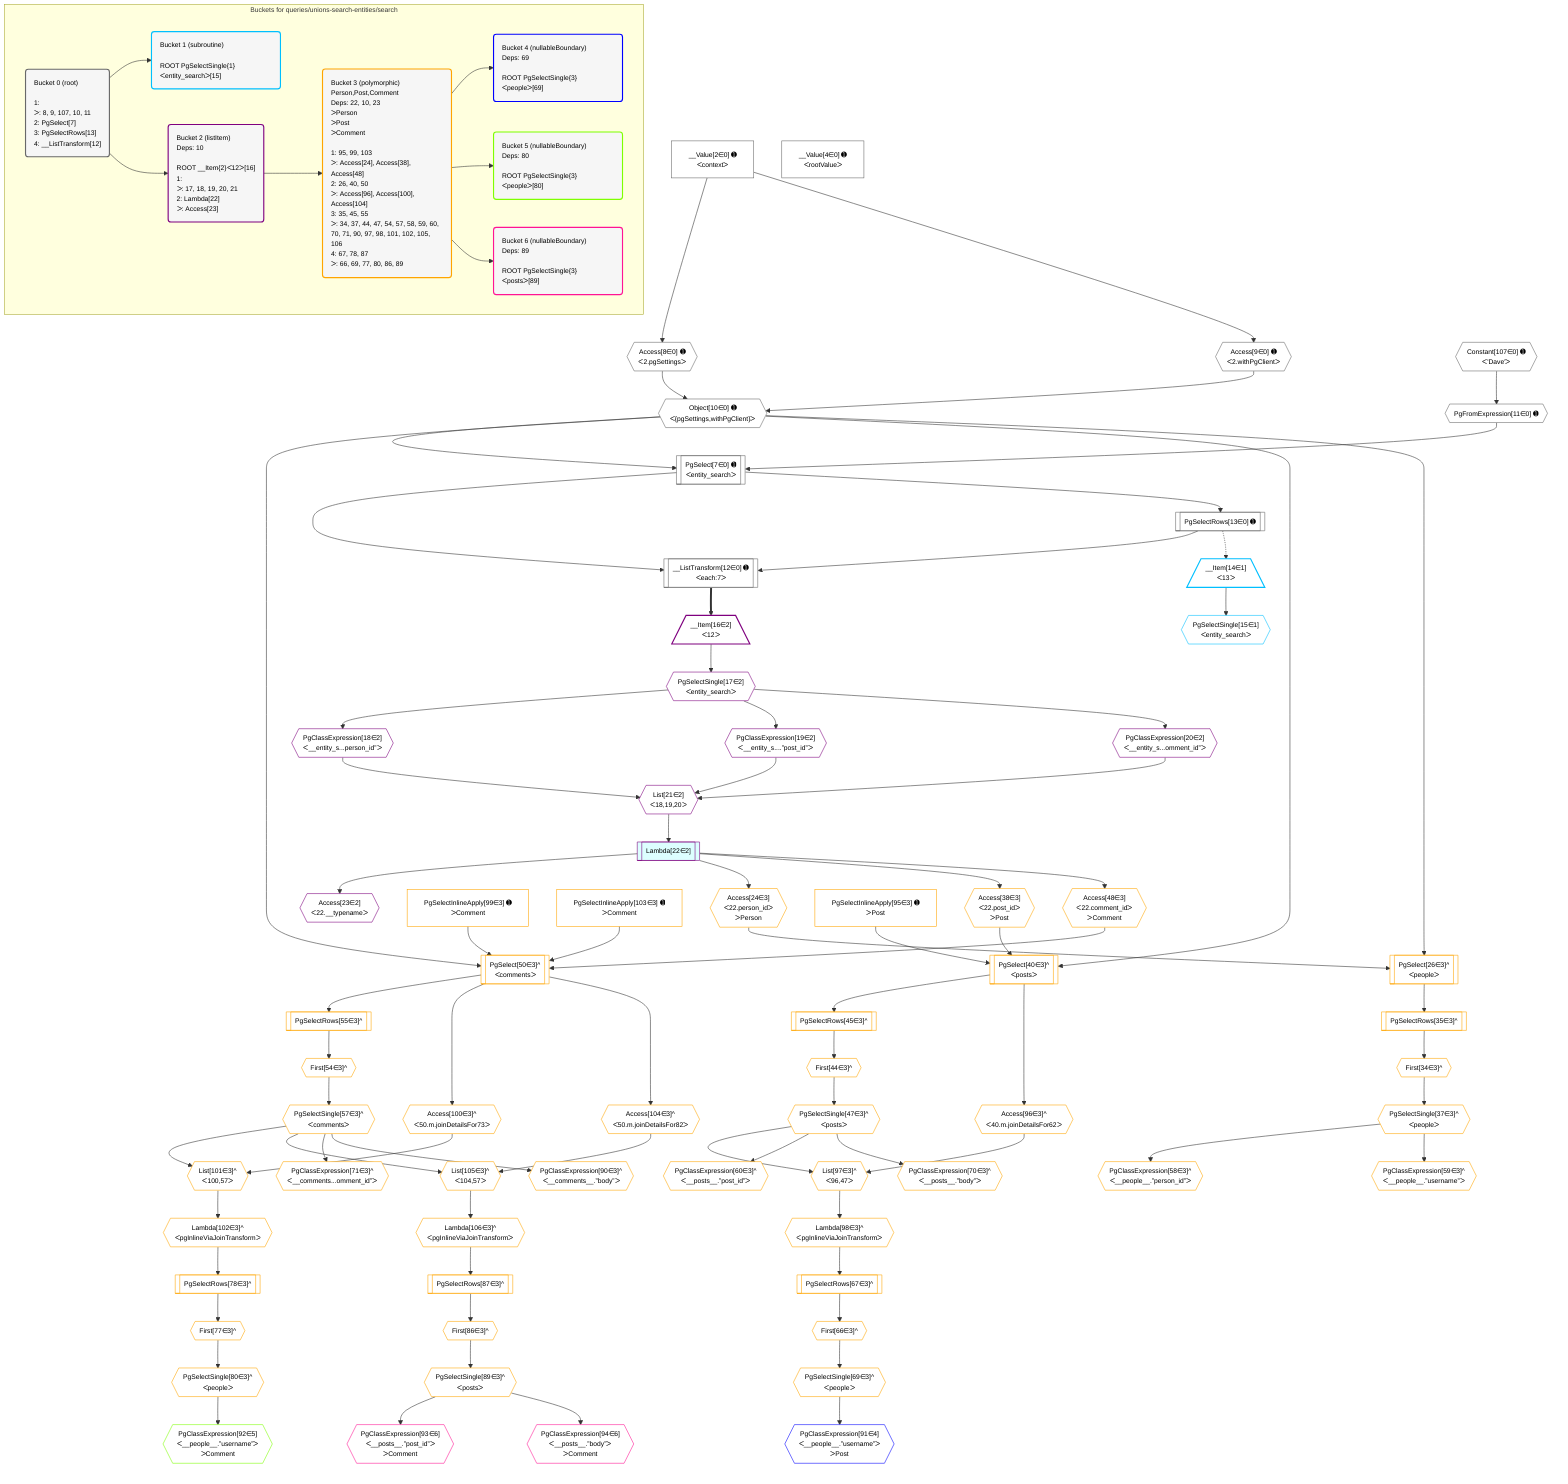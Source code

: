 %%{init: {'themeVariables': { 'fontSize': '12px'}}}%%
graph TD
    classDef path fill:#eee,stroke:#000,color:#000
    classDef plan fill:#fff,stroke-width:1px,color:#000
    classDef itemplan fill:#fff,stroke-width:2px,color:#000
    classDef unbatchedplan fill:#dff,stroke-width:1px,color:#000
    classDef sideeffectplan fill:#fcc,stroke-width:2px,color:#000
    classDef bucket fill:#f6f6f6,color:#000,stroke-width:2px,text-align:left

    subgraph "Buckets for queries/unions-search-entities/search"
    Bucket0("Bucket 0 (root)<br /><br />1: <br />ᐳ: 8, 9, 107, 10, 11<br />2: PgSelect[7]<br />3: PgSelectRows[13]<br />4: __ListTransform[12]"):::bucket
    Bucket1("Bucket 1 (subroutine)<br /><br />ROOT PgSelectSingle{1}ᐸentity_searchᐳ[15]"):::bucket
    Bucket2("Bucket 2 (listItem)<br />Deps: 10<br /><br />ROOT __Item{2}ᐸ12ᐳ[16]<br />1: <br />ᐳ: 17, 18, 19, 20, 21<br />2: Lambda[22]<br />ᐳ: Access[23]"):::bucket
    Bucket3("Bucket 3 (polymorphic)<br />Person,Post,Comment<br />Deps: 22, 10, 23<br />ᐳPerson<br />ᐳPost<br />ᐳComment<br /><br />1: 95, 99, 103<br />ᐳ: Access[24], Access[38], Access[48]<br />2: 26, 40, 50<br />ᐳ: Access[96], Access[100], Access[104]<br />3: 35, 45, 55<br />ᐳ: 34, 37, 44, 47, 54, 57, 58, 59, 60, 70, 71, 90, 97, 98, 101, 102, 105, 106<br />4: 67, 78, 87<br />ᐳ: 66, 69, 77, 80, 86, 89"):::bucket
    Bucket4("Bucket 4 (nullableBoundary)<br />Deps: 69<br /><br />ROOT PgSelectSingle{3}ᐸpeopleᐳ[69]"):::bucket
    Bucket5("Bucket 5 (nullableBoundary)<br />Deps: 80<br /><br />ROOT PgSelectSingle{3}ᐸpeopleᐳ[80]"):::bucket
    Bucket6("Bucket 6 (nullableBoundary)<br />Deps: 89<br /><br />ROOT PgSelectSingle{3}ᐸpostsᐳ[89]"):::bucket
    end
    Bucket0 --> Bucket1 & Bucket2
    Bucket2 --> Bucket3
    Bucket3 --> Bucket4 & Bucket5 & Bucket6

    %% plan dependencies
    PgSelect7[["PgSelect[7∈0] ➊<br />ᐸentity_searchᐳ"]]:::plan
    Object10{{"Object[10∈0] ➊<br />ᐸ{pgSettings,withPgClient}ᐳ"}}:::plan
    PgFromExpression11{{"PgFromExpression[11∈0] ➊"}}:::plan
    Object10 & PgFromExpression11 --> PgSelect7
    Access8{{"Access[8∈0] ➊<br />ᐸ2.pgSettingsᐳ"}}:::plan
    Access9{{"Access[9∈0] ➊<br />ᐸ2.withPgClientᐳ"}}:::plan
    Access8 & Access9 --> Object10
    __ListTransform12[["__ListTransform[12∈0] ➊<br />ᐸeach:7ᐳ"]]:::plan
    PgSelectRows13[["PgSelectRows[13∈0] ➊"]]:::plan
    PgSelectRows13 & PgSelect7 --> __ListTransform12
    __Value2["__Value[2∈0] ➊<br />ᐸcontextᐳ"]:::plan
    __Value2 --> Access8
    __Value2 --> Access9
    Constant107{{"Constant[107∈0] ➊<br />ᐸ'Dave'ᐳ"}}:::plan
    Constant107 --> PgFromExpression11
    PgSelect7 --> PgSelectRows13
    __Value4["__Value[4∈0] ➊<br />ᐸrootValueᐳ"]:::plan
    __Item14[/"__Item[14∈1]<br />ᐸ13ᐳ"\]:::itemplan
    PgSelectRows13 -.-> __Item14
    PgSelectSingle15{{"PgSelectSingle[15∈1]<br />ᐸentity_searchᐳ"}}:::plan
    __Item14 --> PgSelectSingle15
    List21{{"List[21∈2]<br />ᐸ18,19,20ᐳ"}}:::plan
    PgClassExpression18{{"PgClassExpression[18∈2]<br />ᐸ__entity_s...person_id”ᐳ"}}:::plan
    PgClassExpression19{{"PgClassExpression[19∈2]<br />ᐸ__entity_s....”post_id”ᐳ"}}:::plan
    PgClassExpression20{{"PgClassExpression[20∈2]<br />ᐸ__entity_s...omment_id”ᐳ"}}:::plan
    PgClassExpression18 & PgClassExpression19 & PgClassExpression20 --> List21
    __Item16[/"__Item[16∈2]<br />ᐸ12ᐳ"\]:::itemplan
    __ListTransform12 ==> __Item16
    PgSelectSingle17{{"PgSelectSingle[17∈2]<br />ᐸentity_searchᐳ"}}:::plan
    __Item16 --> PgSelectSingle17
    PgSelectSingle17 --> PgClassExpression18
    PgSelectSingle17 --> PgClassExpression19
    PgSelectSingle17 --> PgClassExpression20
    Lambda22[["Lambda[22∈2]"]]:::unbatchedplan
    List21 --> Lambda22
    Access23{{"Access[23∈2]<br />ᐸ22.__typenameᐳ"}}:::plan
    Lambda22 --> Access23
    PgSelect50[["PgSelect[50∈3]^<br />ᐸcommentsᐳ"]]:::plan
    Access48{{"Access[48∈3]<br />ᐸ22.comment_idᐳ<br />ᐳComment"}}:::plan
    PgSelectInlineApply99["PgSelectInlineApply[99∈3] ➊<br />ᐳComment"]:::plan
    PgSelectInlineApply103["PgSelectInlineApply[103∈3] ➊<br />ᐳComment"]:::plan
    Object10 & Access48 & PgSelectInlineApply99 & PgSelectInlineApply103 --> PgSelect50
    PgSelect40[["PgSelect[40∈3]^<br />ᐸpostsᐳ"]]:::plan
    Access38{{"Access[38∈3]<br />ᐸ22.post_idᐳ<br />ᐳPost"}}:::plan
    PgSelectInlineApply95["PgSelectInlineApply[95∈3] ➊<br />ᐳPost"]:::plan
    Object10 & Access38 & PgSelectInlineApply95 --> PgSelect40
    PgSelect26[["PgSelect[26∈3]^<br />ᐸpeopleᐳ"]]:::plan
    Access24{{"Access[24∈3]<br />ᐸ22.person_idᐳ<br />ᐳPerson"}}:::plan
    Object10 & Access24 --> PgSelect26
    List97{{"List[97∈3]^<br />ᐸ96,47ᐳ"}}:::plan
    Access96{{"Access[96∈3]^<br />ᐸ40.m.joinDetailsFor62ᐳ"}}:::plan
    PgSelectSingle47{{"PgSelectSingle[47∈3]^<br />ᐸpostsᐳ"}}:::plan
    Access96 & PgSelectSingle47 --> List97
    List101{{"List[101∈3]^<br />ᐸ100,57ᐳ"}}:::plan
    Access100{{"Access[100∈3]^<br />ᐸ50.m.joinDetailsFor73ᐳ"}}:::plan
    PgSelectSingle57{{"PgSelectSingle[57∈3]^<br />ᐸcommentsᐳ"}}:::plan
    Access100 & PgSelectSingle57 --> List101
    List105{{"List[105∈3]^<br />ᐸ104,57ᐳ"}}:::plan
    Access104{{"Access[104∈3]^<br />ᐸ50.m.joinDetailsFor82ᐳ"}}:::plan
    Access104 & PgSelectSingle57 --> List105
    Lambda22 --> Access24
    First34{{"First[34∈3]^"}}:::plan
    PgSelectRows35[["PgSelectRows[35∈3]^"]]:::plan
    PgSelectRows35 --> First34
    PgSelect26 --> PgSelectRows35
    PgSelectSingle37{{"PgSelectSingle[37∈3]^<br />ᐸpeopleᐳ"}}:::plan
    First34 --> PgSelectSingle37
    Lambda22 --> Access38
    First44{{"First[44∈3]^"}}:::plan
    PgSelectRows45[["PgSelectRows[45∈3]^"]]:::plan
    PgSelectRows45 --> First44
    PgSelect40 --> PgSelectRows45
    First44 --> PgSelectSingle47
    Lambda22 --> Access48
    First54{{"First[54∈3]^"}}:::plan
    PgSelectRows55[["PgSelectRows[55∈3]^"]]:::plan
    PgSelectRows55 --> First54
    PgSelect50 --> PgSelectRows55
    First54 --> PgSelectSingle57
    PgClassExpression58{{"PgClassExpression[58∈3]^<br />ᐸ__people__.”person_id”ᐳ"}}:::plan
    PgSelectSingle37 --> PgClassExpression58
    PgClassExpression59{{"PgClassExpression[59∈3]^<br />ᐸ__people__.”username”ᐳ"}}:::plan
    PgSelectSingle37 --> PgClassExpression59
    PgClassExpression60{{"PgClassExpression[60∈3]^<br />ᐸ__posts__.”post_id”ᐳ"}}:::plan
    PgSelectSingle47 --> PgClassExpression60
    First66{{"First[66∈3]^"}}:::plan
    PgSelectRows67[["PgSelectRows[67∈3]^"]]:::plan
    PgSelectRows67 --> First66
    Lambda98{{"Lambda[98∈3]^<br />ᐸpgInlineViaJoinTransformᐳ"}}:::plan
    Lambda98 --> PgSelectRows67
    PgSelectSingle69{{"PgSelectSingle[69∈3]^<br />ᐸpeopleᐳ"}}:::plan
    First66 --> PgSelectSingle69
    PgClassExpression70{{"PgClassExpression[70∈3]^<br />ᐸ__posts__.”body”ᐳ"}}:::plan
    PgSelectSingle47 --> PgClassExpression70
    PgClassExpression71{{"PgClassExpression[71∈3]^<br />ᐸ__comments...omment_id”ᐳ"}}:::plan
    PgSelectSingle57 --> PgClassExpression71
    First77{{"First[77∈3]^"}}:::plan
    PgSelectRows78[["PgSelectRows[78∈3]^"]]:::plan
    PgSelectRows78 --> First77
    Lambda102{{"Lambda[102∈3]^<br />ᐸpgInlineViaJoinTransformᐳ"}}:::plan
    Lambda102 --> PgSelectRows78
    PgSelectSingle80{{"PgSelectSingle[80∈3]^<br />ᐸpeopleᐳ"}}:::plan
    First77 --> PgSelectSingle80
    First86{{"First[86∈3]^"}}:::plan
    PgSelectRows87[["PgSelectRows[87∈3]^"]]:::plan
    PgSelectRows87 --> First86
    Lambda106{{"Lambda[106∈3]^<br />ᐸpgInlineViaJoinTransformᐳ"}}:::plan
    Lambda106 --> PgSelectRows87
    PgSelectSingle89{{"PgSelectSingle[89∈3]^<br />ᐸpostsᐳ"}}:::plan
    First86 --> PgSelectSingle89
    PgClassExpression90{{"PgClassExpression[90∈3]^<br />ᐸ__comments__.”body”ᐳ"}}:::plan
    PgSelectSingle57 --> PgClassExpression90
    PgSelect40 --> Access96
    List97 --> Lambda98
    PgSelect50 --> Access100
    List101 --> Lambda102
    PgSelect50 --> Access104
    List105 --> Lambda106
    PgClassExpression91{{"PgClassExpression[91∈4]<br />ᐸ__people__.”username”ᐳ<br />ᐳPost"}}:::plan
    PgSelectSingle69 --> PgClassExpression91
    PgClassExpression92{{"PgClassExpression[92∈5]<br />ᐸ__people__.”username”ᐳ<br />ᐳComment"}}:::plan
    PgSelectSingle80 --> PgClassExpression92
    PgClassExpression93{{"PgClassExpression[93∈6]<br />ᐸ__posts__.”post_id”ᐳ<br />ᐳComment"}}:::plan
    PgSelectSingle89 --> PgClassExpression93
    PgClassExpression94{{"PgClassExpression[94∈6]<br />ᐸ__posts__.”body”ᐳ<br />ᐳComment"}}:::plan
    PgSelectSingle89 --> PgClassExpression94

    %% define steps
    classDef bucket0 stroke:#696969
    class Bucket0,__Value2,__Value4,PgSelect7,Access8,Access9,Object10,PgFromExpression11,__ListTransform12,PgSelectRows13,Constant107 bucket0
    classDef bucket1 stroke:#00bfff
    class Bucket1,__Item14,PgSelectSingle15 bucket1
    classDef bucket2 stroke:#7f007f
    class Bucket2,__Item16,PgSelectSingle17,PgClassExpression18,PgClassExpression19,PgClassExpression20,List21,Lambda22,Access23 bucket2
    classDef bucket3 stroke:#ffa500
    class Bucket3,Access24,PgSelect26,First34,PgSelectRows35,PgSelectSingle37,Access38,PgSelect40,First44,PgSelectRows45,PgSelectSingle47,Access48,PgSelect50,First54,PgSelectRows55,PgSelectSingle57,PgClassExpression58,PgClassExpression59,PgClassExpression60,First66,PgSelectRows67,PgSelectSingle69,PgClassExpression70,PgClassExpression71,First77,PgSelectRows78,PgSelectSingle80,First86,PgSelectRows87,PgSelectSingle89,PgClassExpression90,PgSelectInlineApply95,Access96,List97,Lambda98,PgSelectInlineApply99,Access100,List101,Lambda102,PgSelectInlineApply103,Access104,List105,Lambda106 bucket3
    classDef bucket4 stroke:#0000ff
    class Bucket4,PgClassExpression91 bucket4
    classDef bucket5 stroke:#7fff00
    class Bucket5,PgClassExpression92 bucket5
    classDef bucket6 stroke:#ff1493
    class Bucket6,PgClassExpression93,PgClassExpression94 bucket6
